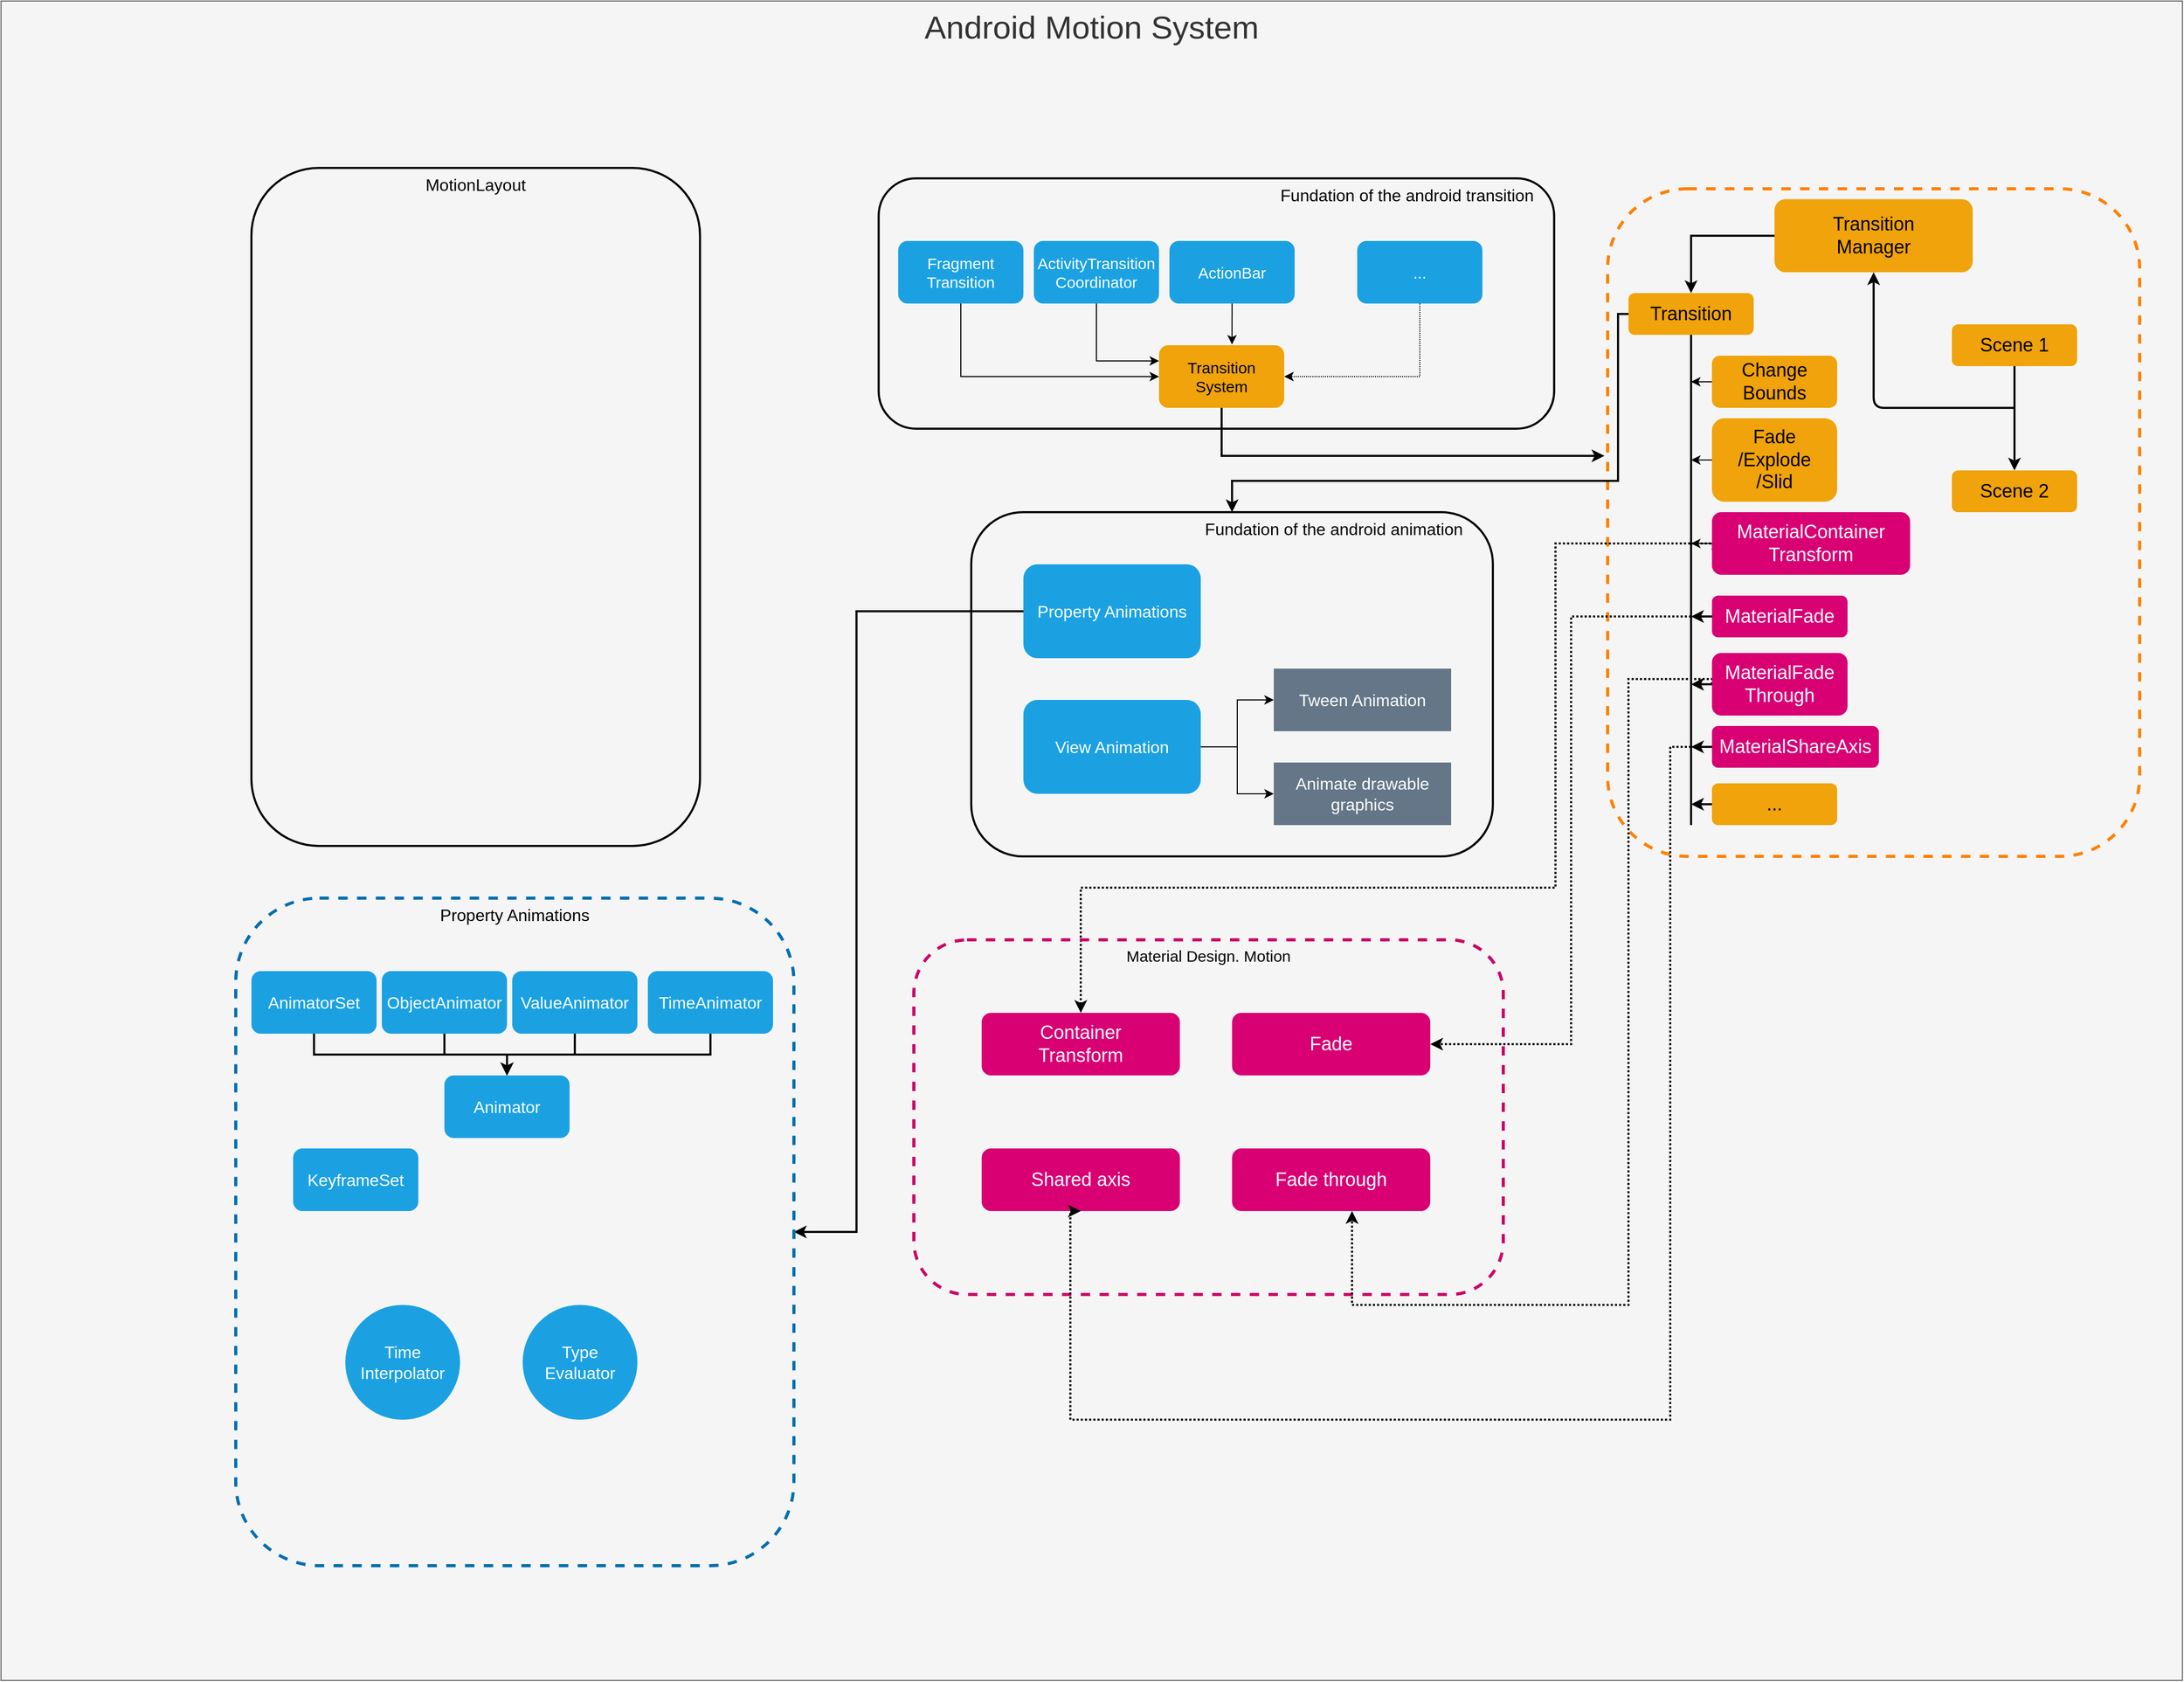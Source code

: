 <mxfile>
    <diagram id="vfi_0wmEHBzz8h3zsE1r" name="Page-1">
        <mxGraphModel dx="2514" dy="1674" grid="1" gridSize="10" guides="1" tooltips="1" connect="1" arrows="1" fold="1" page="1" pageScale="1" pageWidth="850" pageHeight="1100" math="0" shadow="0">
            <root>
                <mxCell id="0"/>
                <mxCell id="1" parent="0"/>
                <mxCell id="3" value="Android Motion System" style="rounded=0;whiteSpace=wrap;html=1;fillColor=#f5f5f5;strokeColor=#666666;fontColor=#333333;horizontal=1;verticalAlign=top;fontSize=31;" parent="1" vertex="1">
                    <mxGeometry x="-910" y="-370" width="2091" height="1610" as="geometry"/>
                </mxCell>
                <mxCell id="11" value="&lt;font color=&quot;#000000&quot;&gt;Fundation of the android animation&amp;nbsp; &amp;nbsp; &amp;nbsp;&amp;nbsp;&lt;/font&gt;" style="rounded=1;whiteSpace=wrap;html=1;shadow=0;glass=0;sketch=0;gradientColor=none;fontSize=16;fillColor=none;strokeColor=#000000;strokeWidth=2;verticalAlign=top;align=right;" parent="1" vertex="1">
                    <mxGeometry x="20" y="120" width="500" height="330" as="geometry"/>
                </mxCell>
                <mxCell id="65" style="edgeStyle=orthogonalEdgeStyle;rounded=0;orthogonalLoop=1;jettySize=auto;html=1;exitX=0;exitY=0.5;exitDx=0;exitDy=0;entryX=1;entryY=0.5;entryDx=0;entryDy=0;startSize=6;strokeColor=#000000;strokeWidth=2;fontSize=16;fontColor=#000000;" parent="1" source="2" target="63" edge="1">
                    <mxGeometry relative="1" as="geometry">
                        <Array as="points">
                            <mxPoint x="-90" y="215"/>
                            <mxPoint x="-90" y="810"/>
                        </Array>
                    </mxGeometry>
                </mxCell>
                <mxCell id="2" value="Property Animations" style="rounded=1;whiteSpace=wrap;html=1;fillColor=#1ba1e2;fontColor=#ffffff;strokeColor=none;fontSize=16;" parent="1" vertex="1">
                    <mxGeometry x="70" y="170" width="170" height="90" as="geometry"/>
                </mxCell>
                <mxCell id="4" value="Animate drawable graphics" style="rounded=0;whiteSpace=wrap;html=1;fillColor=#647687;fontColor=#ffffff;fontSize=16;strokeColor=none;glass=0;sketch=0;shadow=0;" parent="1" vertex="1">
                    <mxGeometry x="310" y="360" width="170" height="60" as="geometry"/>
                </mxCell>
                <mxCell id="9" style="edgeStyle=orthogonalEdgeStyle;rounded=0;orthogonalLoop=1;jettySize=auto;html=1;exitX=1;exitY=0.5;exitDx=0;exitDy=0;entryX=0;entryY=0.5;entryDx=0;entryDy=0;fontSize=16;strokeColor=#000000;" parent="1" source="5" target="6" edge="1">
                    <mxGeometry relative="1" as="geometry"/>
                </mxCell>
                <mxCell id="10" style="edgeStyle=orthogonalEdgeStyle;rounded=0;orthogonalLoop=1;jettySize=auto;html=1;entryX=0;entryY=0.5;entryDx=0;entryDy=0;strokeColor=#000000;fontSize=16;" parent="1" source="5" target="4" edge="1">
                    <mxGeometry relative="1" as="geometry"/>
                </mxCell>
                <mxCell id="5" value="View Animation" style="rounded=1;whiteSpace=wrap;html=1;fillColor=#1ba1e2;fontColor=#ffffff;strokeColor=none;fontSize=16;" parent="1" vertex="1">
                    <mxGeometry x="70" y="300" width="170" height="90" as="geometry"/>
                </mxCell>
                <mxCell id="6" value="Tween Animation" style="rounded=0;whiteSpace=wrap;html=1;fillColor=#647687;fontColor=#ffffff;fontSize=16;strokeColor=none;" parent="1" vertex="1">
                    <mxGeometry x="310" y="270" width="170" height="60" as="geometry"/>
                </mxCell>
                <mxCell id="12" value="&lt;font color=&quot;#000000&quot;&gt;Fundation of the android transition&amp;nbsp; &amp;nbsp;&amp;nbsp;&lt;/font&gt;" style="rounded=1;whiteSpace=wrap;html=1;shadow=0;glass=0;sketch=0;gradientColor=none;fontSize=16;fillColor=none;strokeColor=#000000;strokeWidth=2;verticalAlign=top;align=right;" parent="1" vertex="1">
                    <mxGeometry x="-68.75" y="-200" width="647.5" height="240" as="geometry"/>
                </mxCell>
                <mxCell id="45" style="edgeStyle=orthogonalEdgeStyle;rounded=0;orthogonalLoop=1;jettySize=auto;html=1;exitX=0.5;exitY=1;exitDx=0;exitDy=0;entryX=-0.006;entryY=0.4;entryDx=0;entryDy=0;entryPerimeter=0;strokeColor=#000000;fontSize=31;strokeWidth=2;" parent="1" source="13" target="27" edge="1">
                    <mxGeometry relative="1" as="geometry"/>
                </mxCell>
                <mxCell id="13" value="Transition&lt;br&gt;System" style="rounded=1;whiteSpace=wrap;html=1;fontSize=15;fillColor=#f0a30a;strokeColor=none;fontColor=#000000;" parent="1" vertex="1">
                    <mxGeometry x="200" y="-40" width="120" height="60" as="geometry"/>
                </mxCell>
                <mxCell id="22" style="edgeStyle=orthogonalEdgeStyle;rounded=0;orthogonalLoop=1;jettySize=auto;html=1;exitX=0.5;exitY=1;exitDx=0;exitDy=0;entryX=0;entryY=0.5;entryDx=0;entryDy=0;strokeColor=#000000;fontSize=15;" parent="1" source="14" target="13" edge="1">
                    <mxGeometry relative="1" as="geometry"/>
                </mxCell>
                <mxCell id="14" value="Fragment&lt;br&gt;Transition" style="rounded=1;whiteSpace=wrap;html=1;fillColor=#1ba1e2;fontColor=#ffffff;fontSize=15;strokeColor=none;" parent="1" vertex="1">
                    <mxGeometry x="-50" y="-140" width="120" height="60" as="geometry"/>
                </mxCell>
                <mxCell id="23" style="edgeStyle=orthogonalEdgeStyle;rounded=0;orthogonalLoop=1;jettySize=auto;html=1;exitX=0.5;exitY=1;exitDx=0;exitDy=0;entryX=0;entryY=0.25;entryDx=0;entryDy=0;strokeColor=#000000;fontSize=15;" parent="1" source="15" target="13" edge="1">
                    <mxGeometry relative="1" as="geometry"/>
                </mxCell>
                <mxCell id="15" value="ActivityTransition&lt;br&gt;Coordinator" style="rounded=1;whiteSpace=wrap;html=1;fillColor=#1ba1e2;fontColor=#ffffff;fontSize=15;strokeColor=none;" parent="1" vertex="1">
                    <mxGeometry x="80" y="-140" width="120" height="60" as="geometry"/>
                </mxCell>
                <mxCell id="24" style="edgeStyle=orthogonalEdgeStyle;rounded=0;orthogonalLoop=1;jettySize=auto;html=1;exitX=0.5;exitY=1;exitDx=0;exitDy=0;entryX=0.583;entryY=-0.013;entryDx=0;entryDy=0;entryPerimeter=0;strokeColor=#000000;fontSize=15;" parent="1" source="19" target="13" edge="1">
                    <mxGeometry relative="1" as="geometry"/>
                </mxCell>
                <mxCell id="19" value="ActionBar" style="rounded=1;whiteSpace=wrap;html=1;fillColor=#1ba1e2;fontColor=#ffffff;fontSize=15;strokeColor=none;" parent="1" vertex="1">
                    <mxGeometry x="210" y="-140" width="120" height="60" as="geometry"/>
                </mxCell>
                <mxCell id="25" style="edgeStyle=orthogonalEdgeStyle;rounded=0;orthogonalLoop=1;jettySize=auto;html=1;exitX=0.5;exitY=1;exitDx=0;exitDy=0;entryX=1;entryY=0.5;entryDx=0;entryDy=0;strokeColor=#000000;fontSize=15;dashed=1;dashPattern=1 1;" parent="1" source="21" target="13" edge="1">
                    <mxGeometry relative="1" as="geometry"/>
                </mxCell>
                <mxCell id="21" value="..." style="rounded=1;whiteSpace=wrap;html=1;fillColor=#1ba1e2;fontColor=#ffffff;fontSize=15;strokeColor=none;" parent="1" vertex="1">
                    <mxGeometry x="390" y="-140" width="120" height="60" as="geometry"/>
                </mxCell>
                <mxCell id="27" value="" style="rounded=1;whiteSpace=wrap;html=1;fontSize=15;fillColor=none;dashed=1;strokeWidth=3;strokeColor=#FF8000;" parent="1" vertex="1">
                    <mxGeometry x="630" y="-190" width="510" height="640" as="geometry"/>
                </mxCell>
                <mxCell id="72" value="" style="edgeStyle=orthogonalEdgeStyle;rounded=0;orthogonalLoop=1;jettySize=auto;html=1;startSize=6;strokeColor=#000000;strokeWidth=2;fontSize=16;fontColor=#000000;" parent="1" source="29" target="30" edge="1">
                    <mxGeometry relative="1" as="geometry"/>
                </mxCell>
                <mxCell id="29" value="Transition&lt;br&gt;Manager" style="rounded=1;whiteSpace=wrap;html=1;fillColor=#f0a30a;strokeColor=none;fontColor=#000000;fontSize=18;" parent="1" vertex="1">
                    <mxGeometry x="790" y="-180" width="190" height="70" as="geometry"/>
                </mxCell>
                <mxCell id="66" style="edgeStyle=orthogonalEdgeStyle;rounded=0;orthogonalLoop=1;jettySize=auto;html=1;exitX=0;exitY=0.5;exitDx=0;exitDy=0;startSize=6;strokeColor=#000000;strokeWidth=2;fontSize=16;fontColor=#000000;" parent="1" source="30" target="11" edge="1">
                    <mxGeometry relative="1" as="geometry">
                        <Array as="points">
                            <mxPoint x="640" y="-70"/>
                            <mxPoint x="640" y="90"/>
                            <mxPoint x="270" y="90"/>
                        </Array>
                    </mxGeometry>
                </mxCell>
                <mxCell id="30" value="Transition&lt;br&gt;" style="rounded=1;whiteSpace=wrap;html=1;fillColor=#f0a30a;strokeColor=none;fontColor=#000000;fontSize=18;" parent="1" vertex="1">
                    <mxGeometry x="650" y="-90" width="120" height="40" as="geometry"/>
                </mxCell>
                <mxCell id="36" style="edgeStyle=orthogonalEdgeStyle;rounded=0;orthogonalLoop=1;jettySize=auto;html=1;exitX=0;exitY=0.5;exitDx=0;exitDy=0;strokeColor=#000000;fontSize=15;" parent="1" source="31" edge="1">
                    <mxGeometry relative="1" as="geometry">
                        <mxPoint x="710" y="-5" as="targetPoint"/>
                    </mxGeometry>
                </mxCell>
                <mxCell id="31" value="Change&lt;br&gt;Bounds" style="rounded=1;whiteSpace=wrap;html=1;fillColor=#f0a30a;strokeColor=none;fontColor=#000000;fontSize=18;" parent="1" vertex="1">
                    <mxGeometry x="730" y="-30" width="120" height="50" as="geometry"/>
                </mxCell>
                <mxCell id="39" style="edgeStyle=orthogonalEdgeStyle;rounded=0;orthogonalLoop=1;jettySize=auto;html=1;exitX=0;exitY=0.5;exitDx=0;exitDy=0;strokeColor=#000000;fontSize=15;" parent="1" source="32" edge="1">
                    <mxGeometry relative="1" as="geometry">
                        <mxPoint x="710" y="70" as="targetPoint"/>
                    </mxGeometry>
                </mxCell>
                <mxCell id="32" value="Fade&lt;br&gt;/Explode&lt;br&gt;/Slid" style="rounded=1;whiteSpace=wrap;html=1;fillColor=#f0a30a;strokeColor=none;fontColor=#000000;fontSize=18;" parent="1" vertex="1">
                    <mxGeometry x="730" y="30" width="120" height="80" as="geometry"/>
                </mxCell>
                <mxCell id="40" style="edgeStyle=orthogonalEdgeStyle;rounded=0;orthogonalLoop=1;jettySize=auto;html=1;exitX=0;exitY=0.5;exitDx=0;exitDy=0;strokeColor=#000000;fontSize=15;" parent="1" source="33" edge="1">
                    <mxGeometry relative="1" as="geometry">
                        <mxPoint x="710" y="150" as="targetPoint"/>
                    </mxGeometry>
                </mxCell>
                <mxCell id="53" style="edgeStyle=orthogonalEdgeStyle;rounded=0;orthogonalLoop=1;jettySize=auto;html=1;exitX=0.004;exitY=0.606;exitDx=0;exitDy=0;dashed=1;dashPattern=1 1;strokeColor=#000000;strokeWidth=2;fontSize=16;fontColor=#000000;exitPerimeter=0;" parent="1" source="33" target="48" edge="1">
                    <mxGeometry relative="1" as="geometry">
                        <Array as="points">
                            <mxPoint x="731" y="150"/>
                            <mxPoint x="580" y="150"/>
                            <mxPoint x="580" y="480"/>
                            <mxPoint x="125" y="480"/>
                        </Array>
                    </mxGeometry>
                </mxCell>
                <mxCell id="33" value="MaterialContainer&lt;br&gt;Transform" style="rounded=1;whiteSpace=wrap;html=1;fillColor=#d80073;fontColor=#ffffff;fontSize=18;strokeColor=none;" parent="1" vertex="1">
                    <mxGeometry x="730" y="120" width="190" height="60" as="geometry"/>
                </mxCell>
                <mxCell id="67" style="edgeStyle=orthogonalEdgeStyle;rounded=0;orthogonalLoop=1;jettySize=auto;html=1;exitX=0;exitY=0.5;exitDx=0;exitDy=0;startSize=6;strokeColor=#000000;strokeWidth=2;fontSize=16;fontColor=#000000;" parent="1" source="34" edge="1">
                    <mxGeometry relative="1" as="geometry">
                        <mxPoint x="710" y="400.294" as="targetPoint"/>
                    </mxGeometry>
                </mxCell>
                <mxCell id="34" value="..." style="rounded=1;whiteSpace=wrap;html=1;fillColor=#f0a30a;strokeColor=none;fontColor=#000000;fontSize=18;" parent="1" vertex="1">
                    <mxGeometry x="730" y="380" width="120" height="40" as="geometry"/>
                </mxCell>
                <mxCell id="74" style="edgeStyle=orthogonalEdgeStyle;rounded=0;orthogonalLoop=1;jettySize=auto;html=1;exitX=0.5;exitY=1;exitDx=0;exitDy=0;startSize=6;strokeColor=#000000;strokeWidth=2;fontSize=16;fontColor=#000000;" parent="1" source="44" target="73" edge="1">
                    <mxGeometry relative="1" as="geometry"/>
                </mxCell>
                <mxCell id="44" value="Scene 1" style="rounded=1;whiteSpace=wrap;html=1;fillColor=#f0a30a;strokeColor=none;fontColor=#000000;fontSize=18;" parent="1" vertex="1">
                    <mxGeometry x="960" y="-60" width="120" height="40" as="geometry"/>
                </mxCell>
                <mxCell id="46" value="MotionLayout" style="rounded=1;whiteSpace=wrap;html=1;strokeColor=#000000;strokeWidth=2;fillColor=none;gradientColor=none;fontSize=16;fontColor=#000000;verticalAlign=top;" parent="1" vertex="1">
                    <mxGeometry x="-670" y="-210" width="430" height="650" as="geometry"/>
                </mxCell>
                <mxCell id="47" value="Material Design. Motion" style="rounded=1;whiteSpace=wrap;html=1;fontSize=15;dashed=1;strokeWidth=3;verticalAlign=top;gradientColor=#ffd966;fillColor=none;strokeColor=#CC0066;fontColor=#000000;" parent="1" vertex="1">
                    <mxGeometry x="-35" y="530" width="565" height="340" as="geometry"/>
                </mxCell>
                <mxCell id="48" value="Container&lt;br&gt;Transform" style="rounded=1;whiteSpace=wrap;html=1;fillColor=#d80073;fontColor=#ffffff;fontSize=18;strokeColor=none;" parent="1" vertex="1">
                    <mxGeometry x="30" y="600" width="190" height="60" as="geometry"/>
                </mxCell>
                <mxCell id="50" value="Shared axis" style="rounded=1;whiteSpace=wrap;html=1;fillColor=#d80073;fontColor=#ffffff;fontSize=18;strokeColor=none;" parent="1" vertex="1">
                    <mxGeometry x="30" y="730" width="190" height="60" as="geometry"/>
                </mxCell>
                <mxCell id="51" value="Fade through" style="rounded=1;whiteSpace=wrap;html=1;fillColor=#d80073;fontColor=#ffffff;fontSize=18;strokeColor=none;" parent="1" vertex="1">
                    <mxGeometry x="270" y="730" width="190" height="60" as="geometry"/>
                </mxCell>
                <mxCell id="52" value="Fade" style="rounded=1;whiteSpace=wrap;html=1;fillColor=#d80073;fontColor=#ffffff;fontSize=18;strokeColor=none;" parent="1" vertex="1">
                    <mxGeometry x="270" y="600" width="190" height="60" as="geometry"/>
                </mxCell>
                <mxCell id="54" value="" style="endArrow=none;html=1;strokeColor=#000000;strokeWidth=2;fontSize=16;fontColor=#000000;entryX=0.5;entryY=1;entryDx=0;entryDy=0;" parent="1" target="30" edge="1">
                    <mxGeometry width="50" height="50" relative="1" as="geometry">
                        <mxPoint x="710" y="420" as="sourcePoint"/>
                        <mxPoint x="590" y="140" as="targetPoint"/>
                    </mxGeometry>
                </mxCell>
                <mxCell id="59" style="edgeStyle=orthogonalEdgeStyle;rounded=0;orthogonalLoop=1;jettySize=auto;html=1;exitX=0;exitY=0.5;exitDx=0;exitDy=0;entryX=1;entryY=0.5;entryDx=0;entryDy=0;dashed=1;dashPattern=1 1;startSize=6;strokeColor=#000000;strokeWidth=2;fontSize=16;fontColor=#000000;" parent="1" source="55" target="52" edge="1">
                    <mxGeometry relative="1" as="geometry"/>
                </mxCell>
                <mxCell id="71" style="edgeStyle=orthogonalEdgeStyle;rounded=0;orthogonalLoop=1;jettySize=auto;html=1;exitX=0;exitY=0.5;exitDx=0;exitDy=0;startSize=6;strokeColor=#000000;strokeWidth=2;fontSize=16;fontColor=#000000;" parent="1" source="55" edge="1">
                    <mxGeometry relative="1" as="geometry">
                        <mxPoint x="710" y="220.294" as="targetPoint"/>
                    </mxGeometry>
                </mxCell>
                <mxCell id="55" value="MaterialFade" style="rounded=1;whiteSpace=wrap;html=1;fillColor=#d80073;fontColor=#ffffff;fontSize=18;strokeColor=none;" parent="1" vertex="1">
                    <mxGeometry x="730" y="200" width="130" height="40" as="geometry"/>
                </mxCell>
                <mxCell id="60" style="edgeStyle=orthogonalEdgeStyle;rounded=0;orthogonalLoop=1;jettySize=auto;html=1;exitX=0;exitY=0.5;exitDx=0;exitDy=0;dashed=1;dashPattern=1 1;startSize=6;strokeColor=#000000;strokeWidth=2;fontSize=16;fontColor=#000000;" parent="1" source="56" target="51" edge="1">
                    <mxGeometry relative="1" as="geometry">
                        <Array as="points">
                            <mxPoint x="730" y="280"/>
                            <mxPoint x="650" y="280"/>
                            <mxPoint x="650" y="880"/>
                            <mxPoint x="385" y="880"/>
                        </Array>
                    </mxGeometry>
                </mxCell>
                <mxCell id="70" style="edgeStyle=orthogonalEdgeStyle;rounded=0;orthogonalLoop=1;jettySize=auto;html=1;exitX=0;exitY=0.5;exitDx=0;exitDy=0;startSize=6;strokeColor=#000000;strokeWidth=2;fontSize=16;fontColor=#000000;" parent="1" source="56" edge="1">
                    <mxGeometry relative="1" as="geometry">
                        <mxPoint x="710" y="285" as="targetPoint"/>
                    </mxGeometry>
                </mxCell>
                <mxCell id="56" value="MaterialFade&lt;br&gt;Through" style="rounded=1;whiteSpace=wrap;html=1;fillColor=#d80073;fontColor=#ffffff;fontSize=18;strokeColor=none;" parent="1" vertex="1">
                    <mxGeometry x="730" y="255" width="130" height="60" as="geometry"/>
                </mxCell>
                <mxCell id="61" style="edgeStyle=orthogonalEdgeStyle;rounded=0;orthogonalLoop=1;jettySize=auto;html=1;exitX=0;exitY=0.5;exitDx=0;exitDy=0;entryX=0.5;entryY=1;entryDx=0;entryDy=0;dashed=1;dashPattern=1 1;startSize=6;strokeColor=#000000;strokeWidth=2;fontSize=16;fontColor=#000000;" parent="1" source="58" target="50" edge="1">
                    <mxGeometry relative="1" as="geometry">
                        <Array as="points">
                            <mxPoint x="690" y="345"/>
                            <mxPoint x="690" y="990"/>
                            <mxPoint x="115" y="990"/>
                            <mxPoint x="115" y="790"/>
                        </Array>
                    </mxGeometry>
                </mxCell>
                <mxCell id="68" style="edgeStyle=orthogonalEdgeStyle;rounded=0;orthogonalLoop=1;jettySize=auto;html=1;exitX=0;exitY=0.5;exitDx=0;exitDy=0;startSize=6;strokeColor=#000000;strokeWidth=2;fontSize=16;fontColor=#000000;" parent="1" source="58" edge="1">
                    <mxGeometry relative="1" as="geometry">
                        <mxPoint x="710" y="345" as="targetPoint"/>
                    </mxGeometry>
                </mxCell>
                <mxCell id="58" value="MaterialShareAxis" style="rounded=1;whiteSpace=wrap;html=1;fillColor=#d80073;fontColor=#ffffff;fontSize=18;strokeColor=none;" parent="1" vertex="1">
                    <mxGeometry x="730" y="325" width="160" height="40" as="geometry"/>
                </mxCell>
                <mxCell id="63" value="Property Animations" style="rounded=1;fontSize=16;strokeColor=#006EAF;dashed=1;strokeWidth=3;labelBackgroundColor=none;verticalAlign=top;fillColor=none;fontColor=#000000;" parent="1" vertex="1">
                    <mxGeometry x="-685" y="490" width="535" height="640" as="geometry"/>
                </mxCell>
                <mxCell id="73" value="Scene 2" style="rounded=1;whiteSpace=wrap;html=1;fillColor=#f0a30a;strokeColor=none;fontColor=#000000;fontSize=18;" parent="1" vertex="1">
                    <mxGeometry x="960" y="80" width="120" height="40" as="geometry"/>
                </mxCell>
                <mxCell id="75" value="" style="endArrow=classic;html=1;strokeColor=#000000;strokeWidth=2;fontSize=16;fontColor=#000000;entryX=0.5;entryY=1;entryDx=0;entryDy=0;" parent="1" target="29" edge="1">
                    <mxGeometry width="50" height="50" relative="1" as="geometry">
                        <mxPoint x="1020" y="20" as="sourcePoint"/>
                        <mxPoint x="780" y="-100" as="targetPoint"/>
                        <Array as="points">
                            <mxPoint x="885" y="20"/>
                        </Array>
                    </mxGeometry>
                </mxCell>
                <mxCell id="86" style="edgeStyle=orthogonalEdgeStyle;rounded=0;orthogonalLoop=1;jettySize=auto;html=1;exitX=0.5;exitY=1;exitDx=0;exitDy=0;entryX=0.5;entryY=0;entryDx=0;entryDy=0;startSize=6;strokeColor=#000000;strokeWidth=2;fontSize=16;fontColor=#FFFFFF;" parent="1" source="77" target="85" edge="1">
                    <mxGeometry relative="1" as="geometry"/>
                </mxCell>
                <mxCell id="77" value="AnimatorSet" style="rounded=1;whiteSpace=wrap;html=1;labelBackgroundColor=none;strokeWidth=1;fillColor=#1ba1e2;fontSize=16;fontColor=#ffffff;strokeColor=none;" parent="1" vertex="1">
                    <mxGeometry x="-670" y="560" width="120" height="60" as="geometry"/>
                </mxCell>
                <mxCell id="87" style="edgeStyle=orthogonalEdgeStyle;rounded=0;orthogonalLoop=1;jettySize=auto;html=1;exitX=0.5;exitY=1;exitDx=0;exitDy=0;startSize=6;strokeColor=#000000;strokeWidth=2;fontSize=16;fontColor=#FFFFFF;" parent="1" source="78" target="85" edge="1">
                    <mxGeometry relative="1" as="geometry"/>
                </mxCell>
                <mxCell id="78" value="ObjectAnimator" style="rounded=1;whiteSpace=wrap;html=1;labelBackgroundColor=none;strokeWidth=1;fillColor=#1ba1e2;fontSize=16;fontColor=#ffffff;strokeColor=none;" parent="1" vertex="1">
                    <mxGeometry x="-545" y="560" width="120" height="60" as="geometry"/>
                </mxCell>
                <mxCell id="88" style="edgeStyle=orthogonalEdgeStyle;rounded=0;orthogonalLoop=1;jettySize=auto;html=1;exitX=0.5;exitY=1;exitDx=0;exitDy=0;startSize=6;strokeColor=#000000;strokeWidth=2;fontSize=16;fontColor=#FFFFFF;entryX=0.5;entryY=0;entryDx=0;entryDy=0;" parent="1" source="80" target="85" edge="1">
                    <mxGeometry relative="1" as="geometry">
                        <mxPoint x="-430" y="660" as="targetPoint"/>
                    </mxGeometry>
                </mxCell>
                <mxCell id="80" value="ValueAnimator" style="rounded=1;whiteSpace=wrap;html=1;labelBackgroundColor=none;strokeWidth=1;fillColor=#1ba1e2;fontSize=16;fontColor=#ffffff;strokeColor=none;" parent="1" vertex="1">
                    <mxGeometry x="-420" y="560" width="120" height="60" as="geometry"/>
                </mxCell>
                <mxCell id="89" style="edgeStyle=orthogonalEdgeStyle;rounded=0;orthogonalLoop=1;jettySize=auto;html=1;exitX=0.5;exitY=1;exitDx=0;exitDy=0;entryX=0.5;entryY=0;entryDx=0;entryDy=0;startSize=6;strokeColor=#000000;strokeWidth=2;fontSize=16;fontColor=#FFFFFF;" parent="1" source="84" target="85" edge="1">
                    <mxGeometry relative="1" as="geometry"/>
                </mxCell>
                <mxCell id="84" value="TimeAnimator" style="rounded=1;whiteSpace=wrap;html=1;labelBackgroundColor=none;strokeWidth=1;fillColor=#1ba1e2;fontSize=16;fontColor=#ffffff;strokeColor=none;" parent="1" vertex="1">
                    <mxGeometry x="-290" y="560" width="120" height="60" as="geometry"/>
                </mxCell>
                <mxCell id="85" value="Animator" style="rounded=1;whiteSpace=wrap;html=1;labelBackgroundColor=none;strokeWidth=1;fillColor=#1ba1e2;fontSize=16;fontColor=#ffffff;strokeColor=none;" parent="1" vertex="1">
                    <mxGeometry x="-485" y="660" width="120" height="60" as="geometry"/>
                </mxCell>
                <mxCell id="90" value="Time&lt;br&gt;Interpolator" style="ellipse;whiteSpace=wrap;html=1;aspect=fixed;rounded=1;labelBackgroundColor=none;strokeWidth=1;fillColor=#1ba1e2;fontSize=16;fontColor=#ffffff;strokeColor=none;" parent="1" vertex="1">
                    <mxGeometry x="-580" y="880" width="110" height="110" as="geometry"/>
                </mxCell>
                <mxCell id="93" value="Type&lt;br&gt;Evaluator" style="ellipse;whiteSpace=wrap;html=1;aspect=fixed;rounded=1;labelBackgroundColor=none;strokeWidth=1;fillColor=#1ba1e2;fontSize=16;fontColor=#ffffff;strokeColor=none;" parent="1" vertex="1">
                    <mxGeometry x="-410" y="880" width="110" height="110" as="geometry"/>
                </mxCell>
                <mxCell id="94" value="KeyframeSet" style="rounded=1;whiteSpace=wrap;html=1;labelBackgroundColor=none;strokeWidth=1;fillColor=#1ba1e2;fontSize=16;fontColor=#ffffff;strokeColor=none;" parent="1" vertex="1">
                    <mxGeometry x="-630" y="730" width="120" height="60" as="geometry"/>
                </mxCell>
            </root>
        </mxGraphModel>
    </diagram>
</mxfile>